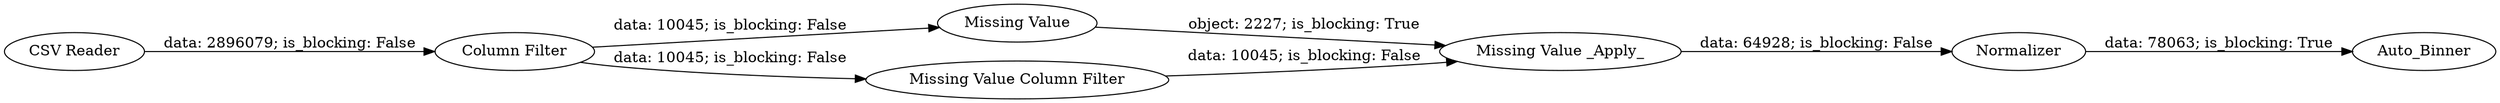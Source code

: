 digraph {
	"-4137581275271118084_3" [label="Missing Value"]
	"-4137581275271118084_6" [label=Auto_Binner]
	"-4137581275271118084_5" [label="Missing Value _Apply_"]
	"-4137581275271118084_2" [label="CSV Reader"]
	"-4137581275271118084_4" [label="Missing Value Column Filter"]
	"-4137581275271118084_8" [label=Normalizer]
	"-4137581275271118084_7" [label="Column Filter"]
	"-4137581275271118084_2" -> "-4137581275271118084_7" [label="data: 2896079; is_blocking: False"]
	"-4137581275271118084_3" -> "-4137581275271118084_5" [label="object: 2227; is_blocking: True"]
	"-4137581275271118084_8" -> "-4137581275271118084_6" [label="data: 78063; is_blocking: True"]
	"-4137581275271118084_7" -> "-4137581275271118084_3" [label="data: 10045; is_blocking: False"]
	"-4137581275271118084_4" -> "-4137581275271118084_5" [label="data: 10045; is_blocking: False"]
	"-4137581275271118084_5" -> "-4137581275271118084_8" [label="data: 64928; is_blocking: False"]
	"-4137581275271118084_7" -> "-4137581275271118084_4" [label="data: 10045; is_blocking: False"]
	rankdir=LR
}

